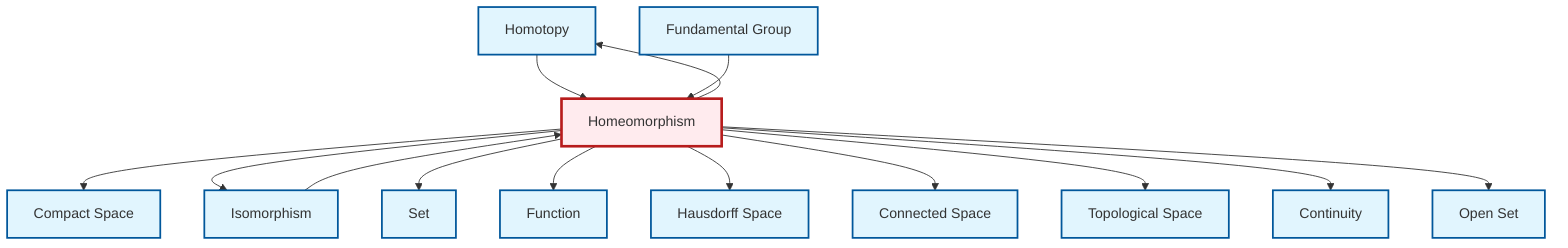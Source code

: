graph TD
    classDef definition fill:#e1f5fe,stroke:#01579b,stroke-width:2px
    classDef theorem fill:#f3e5f5,stroke:#4a148c,stroke-width:2px
    classDef axiom fill:#fff3e0,stroke:#e65100,stroke-width:2px
    classDef example fill:#e8f5e9,stroke:#1b5e20,stroke-width:2px
    classDef current fill:#ffebee,stroke:#b71c1c,stroke-width:3px
    def-homotopy["Homotopy"]:::definition
    def-compact["Compact Space"]:::definition
    def-hausdorff["Hausdorff Space"]:::definition
    def-fundamental-group["Fundamental Group"]:::definition
    def-homeomorphism["Homeomorphism"]:::definition
    def-continuity["Continuity"]:::definition
    def-isomorphism["Isomorphism"]:::definition
    def-open-set["Open Set"]:::definition
    def-connected["Connected Space"]:::definition
    def-function["Function"]:::definition
    def-topological-space["Topological Space"]:::definition
    def-set["Set"]:::definition
    def-homeomorphism --> def-compact
    def-homeomorphism --> def-isomorphism
    def-homeomorphism --> def-set
    def-homeomorphism --> def-function
    def-homeomorphism --> def-hausdorff
    def-isomorphism --> def-homeomorphism
    def-homeomorphism --> def-connected
    def-homeomorphism --> def-homotopy
    def-homeomorphism --> def-topological-space
    def-homeomorphism --> def-continuity
    def-homeomorphism --> def-open-set
    def-homotopy --> def-homeomorphism
    def-fundamental-group --> def-homeomorphism
    class def-homeomorphism current